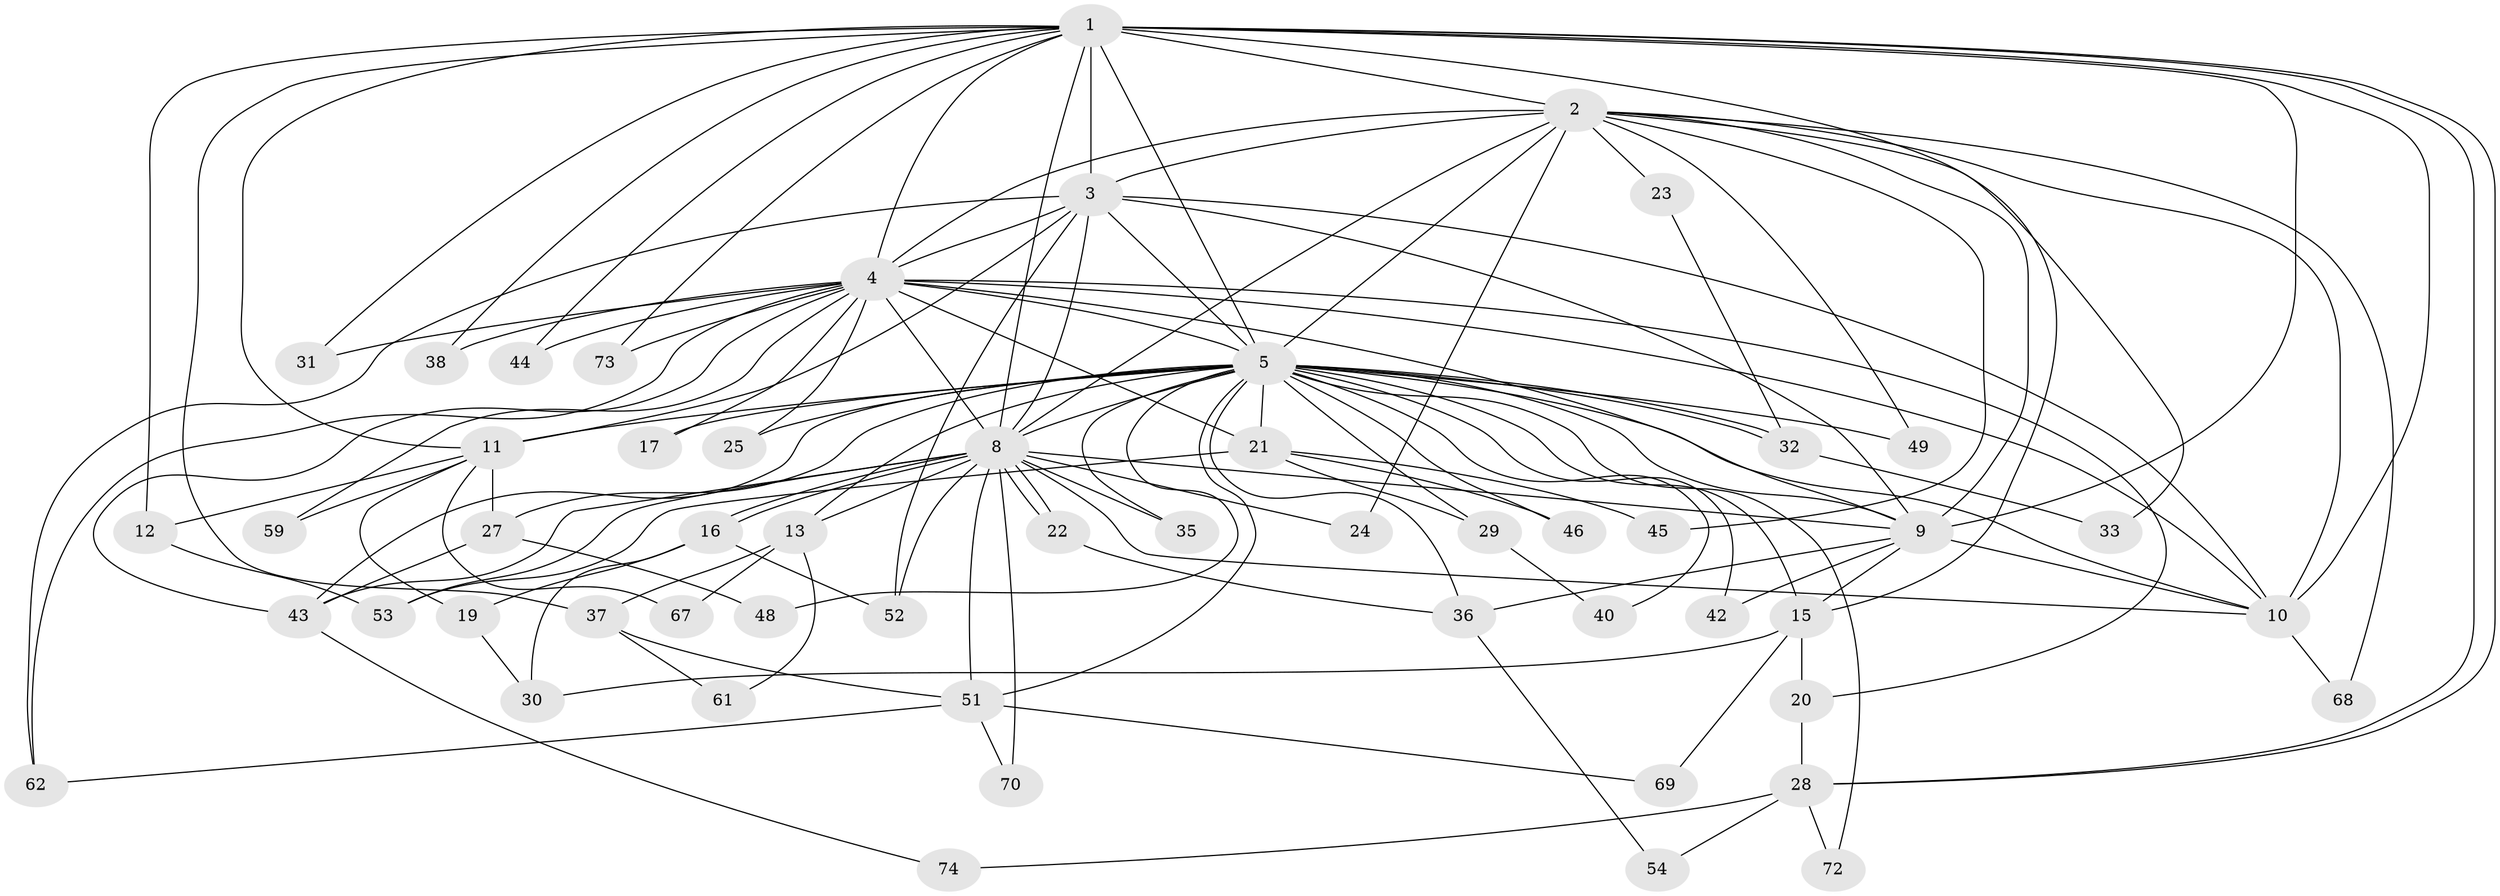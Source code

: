 // Generated by graph-tools (version 1.1) at 2025/23/03/03/25 07:23:43]
// undirected, 54 vertices, 131 edges
graph export_dot {
graph [start="1"]
  node [color=gray90,style=filled];
  1 [super="+41"];
  2 [super="+7"];
  3 [super="+64"];
  4 [super="+34"];
  5 [super="+6"];
  8 [super="+18"];
  9 [super="+26"];
  10;
  11 [super="+14"];
  12;
  13 [super="+56"];
  15 [super="+55"];
  16 [super="+63"];
  17;
  19;
  20;
  21 [super="+58"];
  22;
  23 [super="+66"];
  24;
  25;
  27 [super="+47"];
  28 [super="+50"];
  29;
  30 [super="+39"];
  31;
  32;
  33;
  35;
  36 [super="+71"];
  37;
  38;
  40;
  42;
  43 [super="+57"];
  44;
  45;
  46;
  48;
  49;
  51 [super="+60"];
  52;
  53;
  54;
  59;
  61;
  62 [super="+65"];
  67;
  68;
  69;
  70;
  72;
  73;
  74;
  1 -- 2 [weight=2];
  1 -- 3 [weight=2];
  1 -- 4 [weight=2];
  1 -- 5 [weight=2];
  1 -- 8;
  1 -- 9;
  1 -- 10;
  1 -- 11;
  1 -- 12;
  1 -- 15;
  1 -- 28;
  1 -- 28;
  1 -- 31;
  1 -- 37;
  1 -- 38;
  1 -- 44;
  1 -- 73;
  2 -- 3 [weight=2];
  2 -- 4 [weight=2];
  2 -- 5 [weight=4];
  2 -- 8 [weight=2];
  2 -- 9 [weight=3];
  2 -- 10 [weight=2];
  2 -- 23 [weight=2];
  2 -- 33;
  2 -- 49;
  2 -- 68;
  2 -- 45;
  2 -- 24;
  3 -- 4;
  3 -- 5 [weight=2];
  3 -- 8;
  3 -- 9;
  3 -- 10;
  3 -- 52;
  3 -- 11;
  3 -- 62;
  4 -- 5 [weight=3];
  4 -- 8;
  4 -- 9;
  4 -- 10;
  4 -- 17;
  4 -- 20;
  4 -- 21;
  4 -- 25;
  4 -- 31;
  4 -- 44;
  4 -- 59;
  4 -- 62;
  4 -- 73;
  4 -- 38;
  4 -- 43;
  5 -- 8 [weight=2];
  5 -- 9 [weight=2];
  5 -- 10 [weight=2];
  5 -- 11;
  5 -- 13 [weight=2];
  5 -- 21;
  5 -- 25;
  5 -- 29;
  5 -- 32;
  5 -- 32;
  5 -- 35;
  5 -- 40;
  5 -- 42;
  5 -- 43;
  5 -- 46;
  5 -- 48;
  5 -- 49;
  5 -- 72;
  5 -- 36;
  5 -- 17;
  5 -- 51;
  5 -- 27;
  5 -- 15;
  8 -- 9;
  8 -- 10;
  8 -- 16;
  8 -- 16;
  8 -- 22;
  8 -- 22;
  8 -- 24;
  8 -- 35;
  8 -- 43;
  8 -- 51;
  8 -- 53;
  8 -- 70;
  8 -- 52;
  8 -- 13 [weight=2];
  9 -- 10;
  9 -- 15;
  9 -- 36;
  9 -- 42;
  10 -- 68;
  11 -- 12;
  11 -- 59;
  11 -- 67;
  11 -- 19;
  11 -- 27;
  12 -- 53;
  13 -- 37;
  13 -- 61;
  13 -- 67;
  15 -- 20;
  15 -- 30;
  15 -- 69;
  16 -- 19;
  16 -- 52;
  16 -- 30;
  19 -- 30;
  20 -- 28;
  21 -- 29;
  21 -- 45;
  21 -- 46;
  21 -- 53;
  22 -- 36;
  23 -- 32;
  27 -- 48;
  27 -- 43;
  28 -- 54;
  28 -- 72;
  28 -- 74;
  29 -- 40;
  32 -- 33;
  36 -- 54;
  37 -- 51;
  37 -- 61;
  43 -- 74;
  51 -- 69;
  51 -- 70;
  51 -- 62;
}
